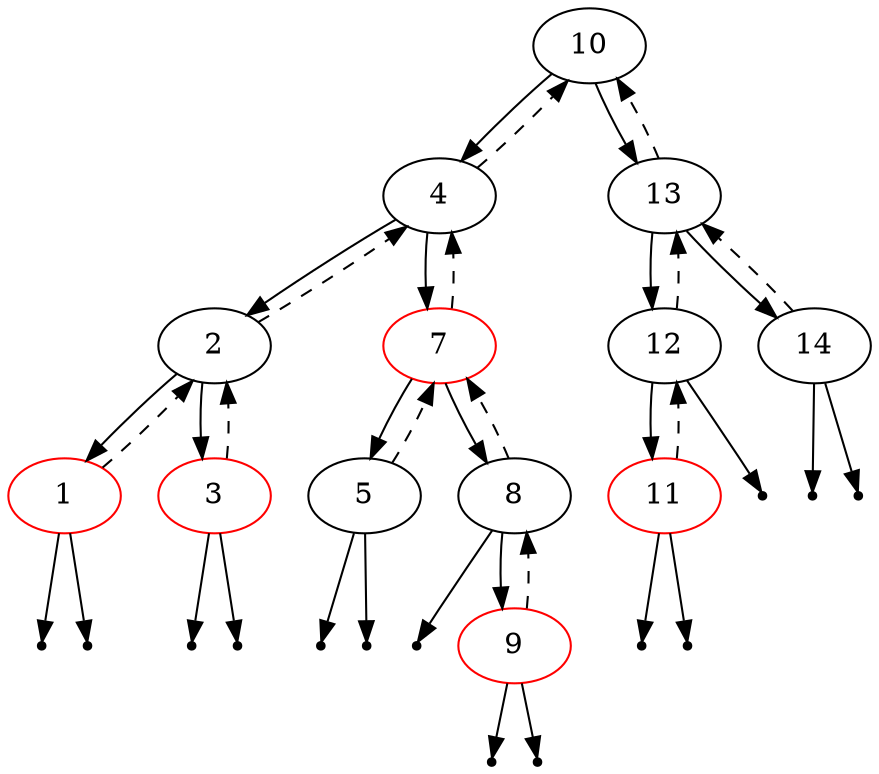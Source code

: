 digraph BST {
	 10 -> 4;
	 10 -> 13;
	 13 -> 10 [style=dashed];
	 13 -> 12;
	 13 -> 14;
	 14 -> 13 [style=dashed];
	 null0 [shape=point];
	 14 -> null0;
	 null1 [shape=point];
	 14 -> null1;
	 12 -> 13 [style=dashed];
	 12 -> 11;
	 null2 [shape=point];
	 12 -> null2;
	11 [color="red"];
	 11 -> 12 [style=dashed];
	 null3 [shape=point];
	 11 -> null3;
	 null4 [shape=point];
	 11 -> null4;
	 4 -> 10 [style=dashed];
	 4 -> 2;
	 4 -> 7;
	7 [color="red"];
	 7 -> 4 [style=dashed];
	 7 -> 5;
	 7 -> 8;
	 8 -> 7 [style=dashed];
	 null5 [shape=point];
	 8 -> null5;
	 8 -> 9;
	9 [color="red"];
	 9 -> 8 [style=dashed];
	 null6 [shape=point];
	 9 -> null6;
	 null7 [shape=point];
	 9 -> null7;
	 5 -> 7 [style=dashed];
	 null8 [shape=point];
	 5 -> null8;
	 null9 [shape=point];
	 5 -> null9;
	 2 -> 4 [style=dashed];
	 2 -> 1;
	 2 -> 3;
	3 [color="red"];
	 3 -> 2 [style=dashed];
	 null10 [shape=point];
	 3 -> null10;
	 null11 [shape=point];
	 3 -> null11;
	1 [color="red"];
	 1 -> 2 [style=dashed];
	 null12 [shape=point];
	 1 -> null12;
	 null13 [shape=point];
	 1 -> null13;
}
